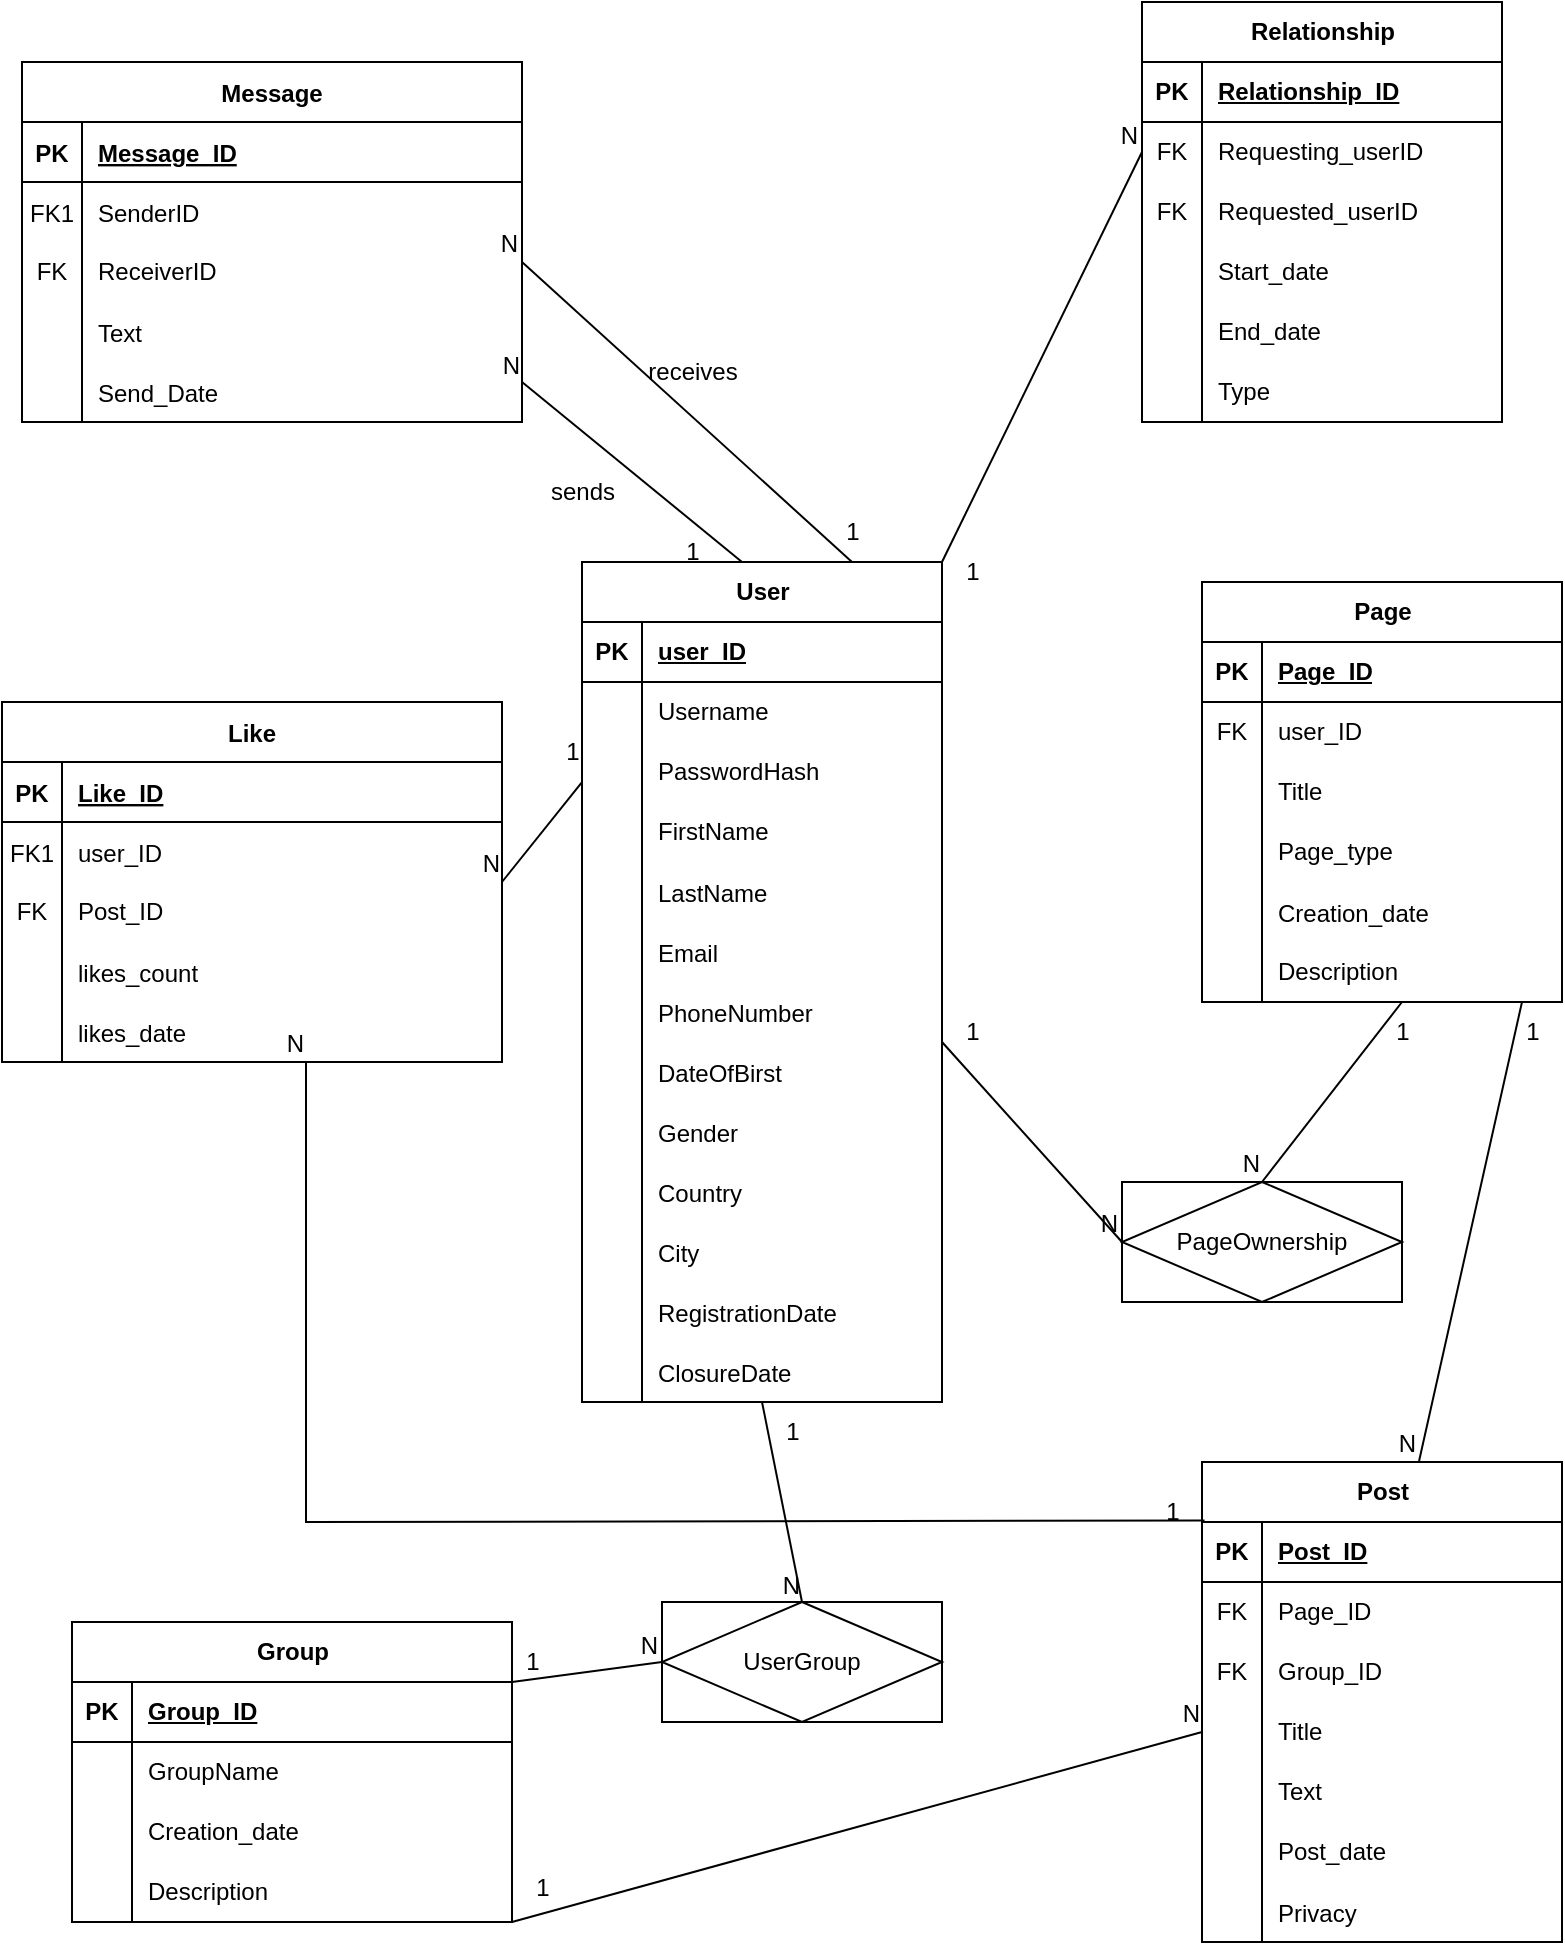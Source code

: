 <mxfile version="22.0.8" type="github">
  <diagram id="R2lEEEUBdFMjLlhIrx00" name="Page-1">
    <mxGraphModel dx="1508" dy="782" grid="1" gridSize="10" guides="1" tooltips="1" connect="1" arrows="1" fold="1" page="1" pageScale="1" pageWidth="850" pageHeight="1100" math="0" shadow="0" extFonts="Permanent Marker^https://fonts.googleapis.com/css?family=Permanent+Marker">
      <root>
        <mxCell id="0" />
        <mxCell id="1" parent="0" />
        <mxCell id="C-vyLk0tnHw3VtMMgP7b-2" value="Like" style="shape=table;startSize=30;container=1;collapsible=1;childLayout=tableLayout;fixedRows=1;rowLines=0;fontStyle=1;align=center;resizeLast=1;" parent="1" vertex="1">
          <mxGeometry x="10" y="390" width="250" height="180" as="geometry" />
        </mxCell>
        <mxCell id="C-vyLk0tnHw3VtMMgP7b-3" value="" style="shape=partialRectangle;collapsible=0;dropTarget=0;pointerEvents=0;fillColor=none;points=[[0,0.5],[1,0.5]];portConstraint=eastwest;top=0;left=0;right=0;bottom=1;" parent="C-vyLk0tnHw3VtMMgP7b-2" vertex="1">
          <mxGeometry y="30" width="250" height="30" as="geometry" />
        </mxCell>
        <mxCell id="C-vyLk0tnHw3VtMMgP7b-4" value="PK" style="shape=partialRectangle;overflow=hidden;connectable=0;fillColor=none;top=0;left=0;bottom=0;right=0;fontStyle=1;" parent="C-vyLk0tnHw3VtMMgP7b-3" vertex="1">
          <mxGeometry width="30" height="30" as="geometry">
            <mxRectangle width="30" height="30" as="alternateBounds" />
          </mxGeometry>
        </mxCell>
        <mxCell id="C-vyLk0tnHw3VtMMgP7b-5" value="Like_ID" style="shape=partialRectangle;overflow=hidden;connectable=0;fillColor=none;top=0;left=0;bottom=0;right=0;align=left;spacingLeft=6;fontStyle=5;" parent="C-vyLk0tnHw3VtMMgP7b-3" vertex="1">
          <mxGeometry x="30" width="220" height="30" as="geometry">
            <mxRectangle width="220" height="30" as="alternateBounds" />
          </mxGeometry>
        </mxCell>
        <mxCell id="C-vyLk0tnHw3VtMMgP7b-6" value="" style="shape=partialRectangle;collapsible=0;dropTarget=0;pointerEvents=0;fillColor=none;points=[[0,0.5],[1,0.5]];portConstraint=eastwest;top=0;left=0;right=0;bottom=0;" parent="C-vyLk0tnHw3VtMMgP7b-2" vertex="1">
          <mxGeometry y="60" width="250" height="30" as="geometry" />
        </mxCell>
        <mxCell id="C-vyLk0tnHw3VtMMgP7b-7" value="FK1" style="shape=partialRectangle;overflow=hidden;connectable=0;fillColor=none;top=0;left=0;bottom=0;right=0;" parent="C-vyLk0tnHw3VtMMgP7b-6" vertex="1">
          <mxGeometry width="30" height="30" as="geometry">
            <mxRectangle width="30" height="30" as="alternateBounds" />
          </mxGeometry>
        </mxCell>
        <mxCell id="C-vyLk0tnHw3VtMMgP7b-8" value="user_ID" style="shape=partialRectangle;overflow=hidden;connectable=0;fillColor=none;top=0;left=0;bottom=0;right=0;align=left;spacingLeft=6;" parent="C-vyLk0tnHw3VtMMgP7b-6" vertex="1">
          <mxGeometry x="30" width="220" height="30" as="geometry">
            <mxRectangle width="220" height="30" as="alternateBounds" />
          </mxGeometry>
        </mxCell>
        <mxCell id="m-XftEQp-J0nZQJbJ6mc-62" value="" style="shape=tableRow;horizontal=0;startSize=0;swimlaneHead=0;swimlaneBody=0;fillColor=none;collapsible=0;dropTarget=0;points=[[0,0.5],[1,0.5]];portConstraint=eastwest;top=0;left=0;right=0;bottom=0;" vertex="1" parent="C-vyLk0tnHw3VtMMgP7b-2">
          <mxGeometry y="90" width="250" height="30" as="geometry" />
        </mxCell>
        <mxCell id="m-XftEQp-J0nZQJbJ6mc-63" value="FK" style="shape=partialRectangle;connectable=0;fillColor=none;top=0;left=0;bottom=0;right=0;fontStyle=0;overflow=hidden;whiteSpace=wrap;html=1;" vertex="1" parent="m-XftEQp-J0nZQJbJ6mc-62">
          <mxGeometry width="30" height="30" as="geometry">
            <mxRectangle width="30" height="30" as="alternateBounds" />
          </mxGeometry>
        </mxCell>
        <mxCell id="m-XftEQp-J0nZQJbJ6mc-64" value="Post_ID" style="shape=partialRectangle;connectable=0;fillColor=none;top=0;left=0;bottom=0;right=0;align=left;spacingLeft=6;fontStyle=0;overflow=hidden;whiteSpace=wrap;html=1;" vertex="1" parent="m-XftEQp-J0nZQJbJ6mc-62">
          <mxGeometry x="30" width="220" height="30" as="geometry">
            <mxRectangle width="220" height="30" as="alternateBounds" />
          </mxGeometry>
        </mxCell>
        <mxCell id="C-vyLk0tnHw3VtMMgP7b-9" value="" style="shape=partialRectangle;collapsible=0;dropTarget=0;pointerEvents=0;fillColor=none;points=[[0,0.5],[1,0.5]];portConstraint=eastwest;top=0;left=0;right=0;bottom=0;" parent="C-vyLk0tnHw3VtMMgP7b-2" vertex="1">
          <mxGeometry y="120" width="250" height="30" as="geometry" />
        </mxCell>
        <mxCell id="C-vyLk0tnHw3VtMMgP7b-10" value="" style="shape=partialRectangle;overflow=hidden;connectable=0;fillColor=none;top=0;left=0;bottom=0;right=0;" parent="C-vyLk0tnHw3VtMMgP7b-9" vertex="1">
          <mxGeometry width="30" height="30" as="geometry">
            <mxRectangle width="30" height="30" as="alternateBounds" />
          </mxGeometry>
        </mxCell>
        <mxCell id="C-vyLk0tnHw3VtMMgP7b-11" value="likes_count" style="shape=partialRectangle;overflow=hidden;connectable=0;fillColor=none;top=0;left=0;bottom=0;right=0;align=left;spacingLeft=6;" parent="C-vyLk0tnHw3VtMMgP7b-9" vertex="1">
          <mxGeometry x="30" width="220" height="30" as="geometry">
            <mxRectangle width="220" height="30" as="alternateBounds" />
          </mxGeometry>
        </mxCell>
        <mxCell id="m-XftEQp-J0nZQJbJ6mc-78" value="" style="shape=tableRow;horizontal=0;startSize=0;swimlaneHead=0;swimlaneBody=0;fillColor=none;collapsible=0;dropTarget=0;points=[[0,0.5],[1,0.5]];portConstraint=eastwest;top=0;left=0;right=0;bottom=0;" vertex="1" parent="C-vyLk0tnHw3VtMMgP7b-2">
          <mxGeometry y="150" width="250" height="30" as="geometry" />
        </mxCell>
        <mxCell id="m-XftEQp-J0nZQJbJ6mc-79" value="" style="shape=partialRectangle;connectable=0;fillColor=none;top=0;left=0;bottom=0;right=0;editable=1;overflow=hidden;" vertex="1" parent="m-XftEQp-J0nZQJbJ6mc-78">
          <mxGeometry width="30" height="30" as="geometry">
            <mxRectangle width="30" height="30" as="alternateBounds" />
          </mxGeometry>
        </mxCell>
        <mxCell id="m-XftEQp-J0nZQJbJ6mc-80" value="likes_date" style="shape=partialRectangle;connectable=0;fillColor=none;top=0;left=0;bottom=0;right=0;align=left;spacingLeft=6;overflow=hidden;" vertex="1" parent="m-XftEQp-J0nZQJbJ6mc-78">
          <mxGeometry x="30" width="220" height="30" as="geometry">
            <mxRectangle width="220" height="30" as="alternateBounds" />
          </mxGeometry>
        </mxCell>
        <mxCell id="m-XftEQp-J0nZQJbJ6mc-1" value="User" style="shape=table;startSize=30;container=1;collapsible=1;childLayout=tableLayout;fixedRows=1;rowLines=0;fontStyle=1;align=center;resizeLast=1;html=1;" vertex="1" parent="1">
          <mxGeometry x="300" y="320" width="180" height="420" as="geometry" />
        </mxCell>
        <mxCell id="m-XftEQp-J0nZQJbJ6mc-2" value="" style="shape=tableRow;horizontal=0;startSize=0;swimlaneHead=0;swimlaneBody=0;fillColor=none;collapsible=0;dropTarget=0;points=[[0,0.5],[1,0.5]];portConstraint=eastwest;top=0;left=0;right=0;bottom=1;" vertex="1" parent="m-XftEQp-J0nZQJbJ6mc-1">
          <mxGeometry y="30" width="180" height="30" as="geometry" />
        </mxCell>
        <mxCell id="m-XftEQp-J0nZQJbJ6mc-3" value="PK" style="shape=partialRectangle;connectable=0;fillColor=none;top=0;left=0;bottom=0;right=0;fontStyle=1;overflow=hidden;whiteSpace=wrap;html=1;" vertex="1" parent="m-XftEQp-J0nZQJbJ6mc-2">
          <mxGeometry width="30" height="30" as="geometry">
            <mxRectangle width="30" height="30" as="alternateBounds" />
          </mxGeometry>
        </mxCell>
        <mxCell id="m-XftEQp-J0nZQJbJ6mc-4" value="user_ID" style="shape=partialRectangle;connectable=0;fillColor=none;top=0;left=0;bottom=0;right=0;align=left;spacingLeft=6;fontStyle=5;overflow=hidden;whiteSpace=wrap;html=1;" vertex="1" parent="m-XftEQp-J0nZQJbJ6mc-2">
          <mxGeometry x="30" width="150" height="30" as="geometry">
            <mxRectangle width="150" height="30" as="alternateBounds" />
          </mxGeometry>
        </mxCell>
        <mxCell id="m-XftEQp-J0nZQJbJ6mc-5" value="" style="shape=tableRow;horizontal=0;startSize=0;swimlaneHead=0;swimlaneBody=0;fillColor=none;collapsible=0;dropTarget=0;points=[[0,0.5],[1,0.5]];portConstraint=eastwest;top=0;left=0;right=0;bottom=0;" vertex="1" parent="m-XftEQp-J0nZQJbJ6mc-1">
          <mxGeometry y="60" width="180" height="30" as="geometry" />
        </mxCell>
        <mxCell id="m-XftEQp-J0nZQJbJ6mc-6" value="" style="shape=partialRectangle;connectable=0;fillColor=none;top=0;left=0;bottom=0;right=0;editable=1;overflow=hidden;whiteSpace=wrap;html=1;" vertex="1" parent="m-XftEQp-J0nZQJbJ6mc-5">
          <mxGeometry width="30" height="30" as="geometry">
            <mxRectangle width="30" height="30" as="alternateBounds" />
          </mxGeometry>
        </mxCell>
        <mxCell id="m-XftEQp-J0nZQJbJ6mc-7" value="Username" style="shape=partialRectangle;connectable=0;fillColor=none;top=0;left=0;bottom=0;right=0;align=left;spacingLeft=6;overflow=hidden;whiteSpace=wrap;html=1;" vertex="1" parent="m-XftEQp-J0nZQJbJ6mc-5">
          <mxGeometry x="30" width="150" height="30" as="geometry">
            <mxRectangle width="150" height="30" as="alternateBounds" />
          </mxGeometry>
        </mxCell>
        <mxCell id="m-XftEQp-J0nZQJbJ6mc-8" value="" style="shape=tableRow;horizontal=0;startSize=0;swimlaneHead=0;swimlaneBody=0;fillColor=none;collapsible=0;dropTarget=0;points=[[0,0.5],[1,0.5]];portConstraint=eastwest;top=0;left=0;right=0;bottom=0;" vertex="1" parent="m-XftEQp-J0nZQJbJ6mc-1">
          <mxGeometry y="90" width="180" height="30" as="geometry" />
        </mxCell>
        <mxCell id="m-XftEQp-J0nZQJbJ6mc-9" value="" style="shape=partialRectangle;connectable=0;fillColor=none;top=0;left=0;bottom=0;right=0;editable=1;overflow=hidden;whiteSpace=wrap;html=1;" vertex="1" parent="m-XftEQp-J0nZQJbJ6mc-8">
          <mxGeometry width="30" height="30" as="geometry">
            <mxRectangle width="30" height="30" as="alternateBounds" />
          </mxGeometry>
        </mxCell>
        <mxCell id="m-XftEQp-J0nZQJbJ6mc-10" value="PasswordHash" style="shape=partialRectangle;connectable=0;fillColor=none;top=0;left=0;bottom=0;right=0;align=left;spacingLeft=6;overflow=hidden;whiteSpace=wrap;html=1;" vertex="1" parent="m-XftEQp-J0nZQJbJ6mc-8">
          <mxGeometry x="30" width="150" height="30" as="geometry">
            <mxRectangle width="150" height="30" as="alternateBounds" />
          </mxGeometry>
        </mxCell>
        <mxCell id="m-XftEQp-J0nZQJbJ6mc-11" value="" style="shape=tableRow;horizontal=0;startSize=0;swimlaneHead=0;swimlaneBody=0;fillColor=none;collapsible=0;dropTarget=0;points=[[0,0.5],[1,0.5]];portConstraint=eastwest;top=0;left=0;right=0;bottom=0;" vertex="1" parent="m-XftEQp-J0nZQJbJ6mc-1">
          <mxGeometry y="120" width="180" height="30" as="geometry" />
        </mxCell>
        <mxCell id="m-XftEQp-J0nZQJbJ6mc-12" value="" style="shape=partialRectangle;connectable=0;fillColor=none;top=0;left=0;bottom=0;right=0;editable=1;overflow=hidden;whiteSpace=wrap;html=1;" vertex="1" parent="m-XftEQp-J0nZQJbJ6mc-11">
          <mxGeometry width="30" height="30" as="geometry">
            <mxRectangle width="30" height="30" as="alternateBounds" />
          </mxGeometry>
        </mxCell>
        <mxCell id="m-XftEQp-J0nZQJbJ6mc-13" value="FirstName" style="shape=partialRectangle;connectable=0;fillColor=none;top=0;left=0;bottom=0;right=0;align=left;spacingLeft=6;overflow=hidden;whiteSpace=wrap;html=1;" vertex="1" parent="m-XftEQp-J0nZQJbJ6mc-11">
          <mxGeometry x="30" width="150" height="30" as="geometry">
            <mxRectangle width="150" height="30" as="alternateBounds" />
          </mxGeometry>
        </mxCell>
        <mxCell id="m-XftEQp-J0nZQJbJ6mc-29" value="" style="shape=tableRow;horizontal=0;startSize=0;swimlaneHead=0;swimlaneBody=0;fillColor=none;collapsible=0;dropTarget=0;points=[[0,0.5],[1,0.5]];portConstraint=eastwest;top=0;left=0;right=0;bottom=0;" vertex="1" parent="m-XftEQp-J0nZQJbJ6mc-1">
          <mxGeometry y="150" width="180" height="30" as="geometry" />
        </mxCell>
        <mxCell id="m-XftEQp-J0nZQJbJ6mc-30" value="" style="shape=partialRectangle;connectable=0;fillColor=none;top=0;left=0;bottom=0;right=0;editable=1;overflow=hidden;" vertex="1" parent="m-XftEQp-J0nZQJbJ6mc-29">
          <mxGeometry width="30" height="30" as="geometry">
            <mxRectangle width="30" height="30" as="alternateBounds" />
          </mxGeometry>
        </mxCell>
        <mxCell id="m-XftEQp-J0nZQJbJ6mc-31" value="LastName" style="shape=partialRectangle;connectable=0;fillColor=none;top=0;left=0;bottom=0;right=0;align=left;spacingLeft=6;overflow=hidden;" vertex="1" parent="m-XftEQp-J0nZQJbJ6mc-29">
          <mxGeometry x="30" width="150" height="30" as="geometry">
            <mxRectangle width="150" height="30" as="alternateBounds" />
          </mxGeometry>
        </mxCell>
        <mxCell id="m-XftEQp-J0nZQJbJ6mc-32" value="" style="shape=tableRow;horizontal=0;startSize=0;swimlaneHead=0;swimlaneBody=0;fillColor=none;collapsible=0;dropTarget=0;points=[[0,0.5],[1,0.5]];portConstraint=eastwest;top=0;left=0;right=0;bottom=0;" vertex="1" parent="m-XftEQp-J0nZQJbJ6mc-1">
          <mxGeometry y="180" width="180" height="30" as="geometry" />
        </mxCell>
        <mxCell id="m-XftEQp-J0nZQJbJ6mc-33" value="" style="shape=partialRectangle;connectable=0;fillColor=none;top=0;left=0;bottom=0;right=0;editable=1;overflow=hidden;" vertex="1" parent="m-XftEQp-J0nZQJbJ6mc-32">
          <mxGeometry width="30" height="30" as="geometry">
            <mxRectangle width="30" height="30" as="alternateBounds" />
          </mxGeometry>
        </mxCell>
        <mxCell id="m-XftEQp-J0nZQJbJ6mc-34" value="Email" style="shape=partialRectangle;connectable=0;fillColor=none;top=0;left=0;bottom=0;right=0;align=left;spacingLeft=6;overflow=hidden;" vertex="1" parent="m-XftEQp-J0nZQJbJ6mc-32">
          <mxGeometry x="30" width="150" height="30" as="geometry">
            <mxRectangle width="150" height="30" as="alternateBounds" />
          </mxGeometry>
        </mxCell>
        <mxCell id="m-XftEQp-J0nZQJbJ6mc-35" value="" style="shape=tableRow;horizontal=0;startSize=0;swimlaneHead=0;swimlaneBody=0;fillColor=none;collapsible=0;dropTarget=0;points=[[0,0.5],[1,0.5]];portConstraint=eastwest;top=0;left=0;right=0;bottom=0;" vertex="1" parent="m-XftEQp-J0nZQJbJ6mc-1">
          <mxGeometry y="210" width="180" height="30" as="geometry" />
        </mxCell>
        <mxCell id="m-XftEQp-J0nZQJbJ6mc-36" value="" style="shape=partialRectangle;connectable=0;fillColor=none;top=0;left=0;bottom=0;right=0;editable=1;overflow=hidden;" vertex="1" parent="m-XftEQp-J0nZQJbJ6mc-35">
          <mxGeometry width="30" height="30" as="geometry">
            <mxRectangle width="30" height="30" as="alternateBounds" />
          </mxGeometry>
        </mxCell>
        <mxCell id="m-XftEQp-J0nZQJbJ6mc-37" value="PhoneNumber" style="shape=partialRectangle;connectable=0;fillColor=none;top=0;left=0;bottom=0;right=0;align=left;spacingLeft=6;overflow=hidden;" vertex="1" parent="m-XftEQp-J0nZQJbJ6mc-35">
          <mxGeometry x="30" width="150" height="30" as="geometry">
            <mxRectangle width="150" height="30" as="alternateBounds" />
          </mxGeometry>
        </mxCell>
        <mxCell id="m-XftEQp-J0nZQJbJ6mc-38" value="" style="shape=tableRow;horizontal=0;startSize=0;swimlaneHead=0;swimlaneBody=0;fillColor=none;collapsible=0;dropTarget=0;points=[[0,0.5],[1,0.5]];portConstraint=eastwest;top=0;left=0;right=0;bottom=0;" vertex="1" parent="m-XftEQp-J0nZQJbJ6mc-1">
          <mxGeometry y="240" width="180" height="30" as="geometry" />
        </mxCell>
        <mxCell id="m-XftEQp-J0nZQJbJ6mc-39" value="" style="shape=partialRectangle;connectable=0;fillColor=none;top=0;left=0;bottom=0;right=0;editable=1;overflow=hidden;" vertex="1" parent="m-XftEQp-J0nZQJbJ6mc-38">
          <mxGeometry width="30" height="30" as="geometry">
            <mxRectangle width="30" height="30" as="alternateBounds" />
          </mxGeometry>
        </mxCell>
        <mxCell id="m-XftEQp-J0nZQJbJ6mc-40" value="DateOfBirst" style="shape=partialRectangle;connectable=0;fillColor=none;top=0;left=0;bottom=0;right=0;align=left;spacingLeft=6;overflow=hidden;" vertex="1" parent="m-XftEQp-J0nZQJbJ6mc-38">
          <mxGeometry x="30" width="150" height="30" as="geometry">
            <mxRectangle width="150" height="30" as="alternateBounds" />
          </mxGeometry>
        </mxCell>
        <mxCell id="m-XftEQp-J0nZQJbJ6mc-41" value="" style="shape=tableRow;horizontal=0;startSize=0;swimlaneHead=0;swimlaneBody=0;fillColor=none;collapsible=0;dropTarget=0;points=[[0,0.5],[1,0.5]];portConstraint=eastwest;top=0;left=0;right=0;bottom=0;" vertex="1" parent="m-XftEQp-J0nZQJbJ6mc-1">
          <mxGeometry y="270" width="180" height="30" as="geometry" />
        </mxCell>
        <mxCell id="m-XftEQp-J0nZQJbJ6mc-42" value="" style="shape=partialRectangle;connectable=0;fillColor=none;top=0;left=0;bottom=0;right=0;editable=1;overflow=hidden;" vertex="1" parent="m-XftEQp-J0nZQJbJ6mc-41">
          <mxGeometry width="30" height="30" as="geometry">
            <mxRectangle width="30" height="30" as="alternateBounds" />
          </mxGeometry>
        </mxCell>
        <mxCell id="m-XftEQp-J0nZQJbJ6mc-43" value="Gender" style="shape=partialRectangle;connectable=0;fillColor=none;top=0;left=0;bottom=0;right=0;align=left;spacingLeft=6;overflow=hidden;" vertex="1" parent="m-XftEQp-J0nZQJbJ6mc-41">
          <mxGeometry x="30" width="150" height="30" as="geometry">
            <mxRectangle width="150" height="30" as="alternateBounds" />
          </mxGeometry>
        </mxCell>
        <mxCell id="m-XftEQp-J0nZQJbJ6mc-44" value="" style="shape=tableRow;horizontal=0;startSize=0;swimlaneHead=0;swimlaneBody=0;fillColor=none;collapsible=0;dropTarget=0;points=[[0,0.5],[1,0.5]];portConstraint=eastwest;top=0;left=0;right=0;bottom=0;" vertex="1" parent="m-XftEQp-J0nZQJbJ6mc-1">
          <mxGeometry y="300" width="180" height="30" as="geometry" />
        </mxCell>
        <mxCell id="m-XftEQp-J0nZQJbJ6mc-45" value="" style="shape=partialRectangle;connectable=0;fillColor=none;top=0;left=0;bottom=0;right=0;editable=1;overflow=hidden;" vertex="1" parent="m-XftEQp-J0nZQJbJ6mc-44">
          <mxGeometry width="30" height="30" as="geometry">
            <mxRectangle width="30" height="30" as="alternateBounds" />
          </mxGeometry>
        </mxCell>
        <mxCell id="m-XftEQp-J0nZQJbJ6mc-46" value="Country" style="shape=partialRectangle;connectable=0;fillColor=none;top=0;left=0;bottom=0;right=0;align=left;spacingLeft=6;overflow=hidden;" vertex="1" parent="m-XftEQp-J0nZQJbJ6mc-44">
          <mxGeometry x="30" width="150" height="30" as="geometry">
            <mxRectangle width="150" height="30" as="alternateBounds" />
          </mxGeometry>
        </mxCell>
        <mxCell id="m-XftEQp-J0nZQJbJ6mc-47" value="" style="shape=tableRow;horizontal=0;startSize=0;swimlaneHead=0;swimlaneBody=0;fillColor=none;collapsible=0;dropTarget=0;points=[[0,0.5],[1,0.5]];portConstraint=eastwest;top=0;left=0;right=0;bottom=0;" vertex="1" parent="m-XftEQp-J0nZQJbJ6mc-1">
          <mxGeometry y="330" width="180" height="30" as="geometry" />
        </mxCell>
        <mxCell id="m-XftEQp-J0nZQJbJ6mc-48" value="" style="shape=partialRectangle;connectable=0;fillColor=none;top=0;left=0;bottom=0;right=0;editable=1;overflow=hidden;" vertex="1" parent="m-XftEQp-J0nZQJbJ6mc-47">
          <mxGeometry width="30" height="30" as="geometry">
            <mxRectangle width="30" height="30" as="alternateBounds" />
          </mxGeometry>
        </mxCell>
        <mxCell id="m-XftEQp-J0nZQJbJ6mc-49" value="City" style="shape=partialRectangle;connectable=0;fillColor=none;top=0;left=0;bottom=0;right=0;align=left;spacingLeft=6;overflow=hidden;" vertex="1" parent="m-XftEQp-J0nZQJbJ6mc-47">
          <mxGeometry x="30" width="150" height="30" as="geometry">
            <mxRectangle width="150" height="30" as="alternateBounds" />
          </mxGeometry>
        </mxCell>
        <mxCell id="m-XftEQp-J0nZQJbJ6mc-50" value="" style="shape=tableRow;horizontal=0;startSize=0;swimlaneHead=0;swimlaneBody=0;fillColor=none;collapsible=0;dropTarget=0;points=[[0,0.5],[1,0.5]];portConstraint=eastwest;top=0;left=0;right=0;bottom=0;" vertex="1" parent="m-XftEQp-J0nZQJbJ6mc-1">
          <mxGeometry y="360" width="180" height="30" as="geometry" />
        </mxCell>
        <mxCell id="m-XftEQp-J0nZQJbJ6mc-51" value="" style="shape=partialRectangle;connectable=0;fillColor=none;top=0;left=0;bottom=0;right=0;editable=1;overflow=hidden;" vertex="1" parent="m-XftEQp-J0nZQJbJ6mc-50">
          <mxGeometry width="30" height="30" as="geometry">
            <mxRectangle width="30" height="30" as="alternateBounds" />
          </mxGeometry>
        </mxCell>
        <mxCell id="m-XftEQp-J0nZQJbJ6mc-52" value="RegistrationDate" style="shape=partialRectangle;connectable=0;fillColor=none;top=0;left=0;bottom=0;right=0;align=left;spacingLeft=6;overflow=hidden;" vertex="1" parent="m-XftEQp-J0nZQJbJ6mc-50">
          <mxGeometry x="30" width="150" height="30" as="geometry">
            <mxRectangle width="150" height="30" as="alternateBounds" />
          </mxGeometry>
        </mxCell>
        <mxCell id="m-XftEQp-J0nZQJbJ6mc-53" value="" style="shape=tableRow;horizontal=0;startSize=0;swimlaneHead=0;swimlaneBody=0;fillColor=none;collapsible=0;dropTarget=0;points=[[0,0.5],[1,0.5]];portConstraint=eastwest;top=0;left=0;right=0;bottom=0;" vertex="1" parent="m-XftEQp-J0nZQJbJ6mc-1">
          <mxGeometry y="390" width="180" height="30" as="geometry" />
        </mxCell>
        <mxCell id="m-XftEQp-J0nZQJbJ6mc-54" value="" style="shape=partialRectangle;connectable=0;fillColor=none;top=0;left=0;bottom=0;right=0;editable=1;overflow=hidden;" vertex="1" parent="m-XftEQp-J0nZQJbJ6mc-53">
          <mxGeometry width="30" height="30" as="geometry">
            <mxRectangle width="30" height="30" as="alternateBounds" />
          </mxGeometry>
        </mxCell>
        <mxCell id="m-XftEQp-J0nZQJbJ6mc-55" value="ClosureDate" style="shape=partialRectangle;connectable=0;fillColor=none;top=0;left=0;bottom=0;right=0;align=left;spacingLeft=6;overflow=hidden;" vertex="1" parent="m-XftEQp-J0nZQJbJ6mc-53">
          <mxGeometry x="30" width="150" height="30" as="geometry">
            <mxRectangle width="150" height="30" as="alternateBounds" />
          </mxGeometry>
        </mxCell>
        <mxCell id="C-vyLk0tnHw3VtMMgP7b-13" value="Message" style="shape=table;startSize=30;container=1;collapsible=1;childLayout=tableLayout;fixedRows=1;rowLines=0;fontStyle=1;align=center;resizeLast=1;" parent="1" vertex="1">
          <mxGeometry x="20" y="70" width="250" height="180" as="geometry" />
        </mxCell>
        <mxCell id="C-vyLk0tnHw3VtMMgP7b-14" value="" style="shape=partialRectangle;collapsible=0;dropTarget=0;pointerEvents=0;fillColor=none;points=[[0,0.5],[1,0.5]];portConstraint=eastwest;top=0;left=0;right=0;bottom=1;" parent="C-vyLk0tnHw3VtMMgP7b-13" vertex="1">
          <mxGeometry y="30" width="250" height="30" as="geometry" />
        </mxCell>
        <mxCell id="C-vyLk0tnHw3VtMMgP7b-15" value="PK" style="shape=partialRectangle;overflow=hidden;connectable=0;fillColor=none;top=0;left=0;bottom=0;right=0;fontStyle=1;" parent="C-vyLk0tnHw3VtMMgP7b-14" vertex="1">
          <mxGeometry width="30" height="30" as="geometry">
            <mxRectangle width="30" height="30" as="alternateBounds" />
          </mxGeometry>
        </mxCell>
        <mxCell id="C-vyLk0tnHw3VtMMgP7b-16" value="Message_ID" style="shape=partialRectangle;overflow=hidden;connectable=0;fillColor=none;top=0;left=0;bottom=0;right=0;align=left;spacingLeft=6;fontStyle=5;" parent="C-vyLk0tnHw3VtMMgP7b-14" vertex="1">
          <mxGeometry x="30" width="220" height="30" as="geometry">
            <mxRectangle width="220" height="30" as="alternateBounds" />
          </mxGeometry>
        </mxCell>
        <mxCell id="C-vyLk0tnHw3VtMMgP7b-17" value="" style="shape=partialRectangle;collapsible=0;dropTarget=0;pointerEvents=0;fillColor=none;points=[[0,0.5],[1,0.5]];portConstraint=eastwest;top=0;left=0;right=0;bottom=0;" parent="C-vyLk0tnHw3VtMMgP7b-13" vertex="1">
          <mxGeometry y="60" width="250" height="30" as="geometry" />
        </mxCell>
        <mxCell id="C-vyLk0tnHw3VtMMgP7b-18" value="FK1" style="shape=partialRectangle;overflow=hidden;connectable=0;fillColor=none;top=0;left=0;bottom=0;right=0;" parent="C-vyLk0tnHw3VtMMgP7b-17" vertex="1">
          <mxGeometry width="30" height="30" as="geometry">
            <mxRectangle width="30" height="30" as="alternateBounds" />
          </mxGeometry>
        </mxCell>
        <mxCell id="C-vyLk0tnHw3VtMMgP7b-19" value="SenderID" style="shape=partialRectangle;overflow=hidden;connectable=0;fillColor=none;top=0;left=0;bottom=0;right=0;align=left;spacingLeft=6;" parent="C-vyLk0tnHw3VtMMgP7b-17" vertex="1">
          <mxGeometry x="30" width="220" height="30" as="geometry">
            <mxRectangle width="220" height="30" as="alternateBounds" />
          </mxGeometry>
        </mxCell>
        <mxCell id="m-XftEQp-J0nZQJbJ6mc-56" value="" style="shape=tableRow;horizontal=0;startSize=0;swimlaneHead=0;swimlaneBody=0;fillColor=none;collapsible=0;dropTarget=0;points=[[0,0.5],[1,0.5]];portConstraint=eastwest;top=0;left=0;right=0;bottom=0;" vertex="1" parent="C-vyLk0tnHw3VtMMgP7b-13">
          <mxGeometry y="90" width="250" height="30" as="geometry" />
        </mxCell>
        <mxCell id="m-XftEQp-J0nZQJbJ6mc-57" value="FK" style="shape=partialRectangle;connectable=0;fillColor=none;top=0;left=0;bottom=0;right=0;fontStyle=0;overflow=hidden;whiteSpace=wrap;html=1;" vertex="1" parent="m-XftEQp-J0nZQJbJ6mc-56">
          <mxGeometry width="30" height="30" as="geometry">
            <mxRectangle width="30" height="30" as="alternateBounds" />
          </mxGeometry>
        </mxCell>
        <mxCell id="m-XftEQp-J0nZQJbJ6mc-58" value="ReceiverID" style="shape=partialRectangle;connectable=0;fillColor=none;top=0;left=0;bottom=0;right=0;align=left;spacingLeft=6;fontStyle=0;overflow=hidden;whiteSpace=wrap;html=1;" vertex="1" parent="m-XftEQp-J0nZQJbJ6mc-56">
          <mxGeometry x="30" width="220" height="30" as="geometry">
            <mxRectangle width="220" height="30" as="alternateBounds" />
          </mxGeometry>
        </mxCell>
        <mxCell id="C-vyLk0tnHw3VtMMgP7b-20" value="" style="shape=partialRectangle;collapsible=0;dropTarget=0;pointerEvents=0;fillColor=none;points=[[0,0.5],[1,0.5]];portConstraint=eastwest;top=0;left=0;right=0;bottom=0;" parent="C-vyLk0tnHw3VtMMgP7b-13" vertex="1">
          <mxGeometry y="120" width="250" height="30" as="geometry" />
        </mxCell>
        <mxCell id="C-vyLk0tnHw3VtMMgP7b-21" value="" style="shape=partialRectangle;overflow=hidden;connectable=0;fillColor=none;top=0;left=0;bottom=0;right=0;" parent="C-vyLk0tnHw3VtMMgP7b-20" vertex="1">
          <mxGeometry width="30" height="30" as="geometry">
            <mxRectangle width="30" height="30" as="alternateBounds" />
          </mxGeometry>
        </mxCell>
        <mxCell id="C-vyLk0tnHw3VtMMgP7b-22" value="Text" style="shape=partialRectangle;overflow=hidden;connectable=0;fillColor=none;top=0;left=0;bottom=0;right=0;align=left;spacingLeft=6;" parent="C-vyLk0tnHw3VtMMgP7b-20" vertex="1">
          <mxGeometry x="30" width="220" height="30" as="geometry">
            <mxRectangle width="220" height="30" as="alternateBounds" />
          </mxGeometry>
        </mxCell>
        <mxCell id="m-XftEQp-J0nZQJbJ6mc-59" value="" style="shape=tableRow;horizontal=0;startSize=0;swimlaneHead=0;swimlaneBody=0;fillColor=none;collapsible=0;dropTarget=0;points=[[0,0.5],[1,0.5]];portConstraint=eastwest;top=0;left=0;right=0;bottom=0;" vertex="1" parent="C-vyLk0tnHw3VtMMgP7b-13">
          <mxGeometry y="150" width="250" height="30" as="geometry" />
        </mxCell>
        <mxCell id="m-XftEQp-J0nZQJbJ6mc-60" value="" style="shape=partialRectangle;connectable=0;fillColor=none;top=0;left=0;bottom=0;right=0;editable=1;overflow=hidden;" vertex="1" parent="m-XftEQp-J0nZQJbJ6mc-59">
          <mxGeometry width="30" height="30" as="geometry">
            <mxRectangle width="30" height="30" as="alternateBounds" />
          </mxGeometry>
        </mxCell>
        <mxCell id="m-XftEQp-J0nZQJbJ6mc-61" value="Send_Date" style="shape=partialRectangle;connectable=0;fillColor=none;top=0;left=0;bottom=0;right=0;align=left;spacingLeft=6;overflow=hidden;" vertex="1" parent="m-XftEQp-J0nZQJbJ6mc-59">
          <mxGeometry x="30" width="220" height="30" as="geometry">
            <mxRectangle width="220" height="30" as="alternateBounds" />
          </mxGeometry>
        </mxCell>
        <mxCell id="m-XftEQp-J0nZQJbJ6mc-81" value="Group" style="shape=table;startSize=30;container=1;collapsible=1;childLayout=tableLayout;fixedRows=1;rowLines=0;fontStyle=1;align=center;resizeLast=1;html=1;" vertex="1" parent="1">
          <mxGeometry x="45" y="850" width="220" height="150" as="geometry" />
        </mxCell>
        <mxCell id="m-XftEQp-J0nZQJbJ6mc-82" value="" style="shape=tableRow;horizontal=0;startSize=0;swimlaneHead=0;swimlaneBody=0;fillColor=none;collapsible=0;dropTarget=0;points=[[0,0.5],[1,0.5]];portConstraint=eastwest;top=0;left=0;right=0;bottom=1;" vertex="1" parent="m-XftEQp-J0nZQJbJ6mc-81">
          <mxGeometry y="30" width="220" height="30" as="geometry" />
        </mxCell>
        <mxCell id="m-XftEQp-J0nZQJbJ6mc-83" value="PK" style="shape=partialRectangle;connectable=0;fillColor=none;top=0;left=0;bottom=0;right=0;fontStyle=1;overflow=hidden;whiteSpace=wrap;html=1;" vertex="1" parent="m-XftEQp-J0nZQJbJ6mc-82">
          <mxGeometry width="30" height="30" as="geometry">
            <mxRectangle width="30" height="30" as="alternateBounds" />
          </mxGeometry>
        </mxCell>
        <mxCell id="m-XftEQp-J0nZQJbJ6mc-84" value="Group_ID" style="shape=partialRectangle;connectable=0;fillColor=none;top=0;left=0;bottom=0;right=0;align=left;spacingLeft=6;fontStyle=5;overflow=hidden;whiteSpace=wrap;html=1;" vertex="1" parent="m-XftEQp-J0nZQJbJ6mc-82">
          <mxGeometry x="30" width="190" height="30" as="geometry">
            <mxRectangle width="190" height="30" as="alternateBounds" />
          </mxGeometry>
        </mxCell>
        <mxCell id="m-XftEQp-J0nZQJbJ6mc-85" value="" style="shape=tableRow;horizontal=0;startSize=0;swimlaneHead=0;swimlaneBody=0;fillColor=none;collapsible=0;dropTarget=0;points=[[0,0.5],[1,0.5]];portConstraint=eastwest;top=0;left=0;right=0;bottom=0;" vertex="1" parent="m-XftEQp-J0nZQJbJ6mc-81">
          <mxGeometry y="60" width="220" height="30" as="geometry" />
        </mxCell>
        <mxCell id="m-XftEQp-J0nZQJbJ6mc-86" value="" style="shape=partialRectangle;connectable=0;fillColor=none;top=0;left=0;bottom=0;right=0;editable=1;overflow=hidden;whiteSpace=wrap;html=1;" vertex="1" parent="m-XftEQp-J0nZQJbJ6mc-85">
          <mxGeometry width="30" height="30" as="geometry">
            <mxRectangle width="30" height="30" as="alternateBounds" />
          </mxGeometry>
        </mxCell>
        <mxCell id="m-XftEQp-J0nZQJbJ6mc-87" value="GroupName" style="shape=partialRectangle;connectable=0;fillColor=none;top=0;left=0;bottom=0;right=0;align=left;spacingLeft=6;overflow=hidden;whiteSpace=wrap;html=1;" vertex="1" parent="m-XftEQp-J0nZQJbJ6mc-85">
          <mxGeometry x="30" width="190" height="30" as="geometry">
            <mxRectangle width="190" height="30" as="alternateBounds" />
          </mxGeometry>
        </mxCell>
        <mxCell id="m-XftEQp-J0nZQJbJ6mc-88" value="" style="shape=tableRow;horizontal=0;startSize=0;swimlaneHead=0;swimlaneBody=0;fillColor=none;collapsible=0;dropTarget=0;points=[[0,0.5],[1,0.5]];portConstraint=eastwest;top=0;left=0;right=0;bottom=0;" vertex="1" parent="m-XftEQp-J0nZQJbJ6mc-81">
          <mxGeometry y="90" width="220" height="30" as="geometry" />
        </mxCell>
        <mxCell id="m-XftEQp-J0nZQJbJ6mc-89" value="" style="shape=partialRectangle;connectable=0;fillColor=none;top=0;left=0;bottom=0;right=0;editable=1;overflow=hidden;whiteSpace=wrap;html=1;" vertex="1" parent="m-XftEQp-J0nZQJbJ6mc-88">
          <mxGeometry width="30" height="30" as="geometry">
            <mxRectangle width="30" height="30" as="alternateBounds" />
          </mxGeometry>
        </mxCell>
        <mxCell id="m-XftEQp-J0nZQJbJ6mc-90" value="Creation_date" style="shape=partialRectangle;connectable=0;fillColor=none;top=0;left=0;bottom=0;right=0;align=left;spacingLeft=6;overflow=hidden;whiteSpace=wrap;html=1;" vertex="1" parent="m-XftEQp-J0nZQJbJ6mc-88">
          <mxGeometry x="30" width="190" height="30" as="geometry">
            <mxRectangle width="190" height="30" as="alternateBounds" />
          </mxGeometry>
        </mxCell>
        <mxCell id="m-XftEQp-J0nZQJbJ6mc-91" value="" style="shape=tableRow;horizontal=0;startSize=0;swimlaneHead=0;swimlaneBody=0;fillColor=none;collapsible=0;dropTarget=0;points=[[0,0.5],[1,0.5]];portConstraint=eastwest;top=0;left=0;right=0;bottom=0;" vertex="1" parent="m-XftEQp-J0nZQJbJ6mc-81">
          <mxGeometry y="120" width="220" height="30" as="geometry" />
        </mxCell>
        <mxCell id="m-XftEQp-J0nZQJbJ6mc-92" value="" style="shape=partialRectangle;connectable=0;fillColor=none;top=0;left=0;bottom=0;right=0;editable=1;overflow=hidden;whiteSpace=wrap;html=1;" vertex="1" parent="m-XftEQp-J0nZQJbJ6mc-91">
          <mxGeometry width="30" height="30" as="geometry">
            <mxRectangle width="30" height="30" as="alternateBounds" />
          </mxGeometry>
        </mxCell>
        <mxCell id="m-XftEQp-J0nZQJbJ6mc-93" value="Description" style="shape=partialRectangle;connectable=0;fillColor=none;top=0;left=0;bottom=0;right=0;align=left;spacingLeft=6;overflow=hidden;whiteSpace=wrap;html=1;" vertex="1" parent="m-XftEQp-J0nZQJbJ6mc-91">
          <mxGeometry x="30" width="190" height="30" as="geometry">
            <mxRectangle width="190" height="30" as="alternateBounds" />
          </mxGeometry>
        </mxCell>
        <mxCell id="m-XftEQp-J0nZQJbJ6mc-94" value="Relationship" style="shape=table;startSize=30;container=1;collapsible=1;childLayout=tableLayout;fixedRows=1;rowLines=0;fontStyle=1;align=center;resizeLast=1;html=1;" vertex="1" parent="1">
          <mxGeometry x="580" y="40" width="180" height="210" as="geometry" />
        </mxCell>
        <mxCell id="m-XftEQp-J0nZQJbJ6mc-95" value="" style="shape=tableRow;horizontal=0;startSize=0;swimlaneHead=0;swimlaneBody=0;fillColor=none;collapsible=0;dropTarget=0;points=[[0,0.5],[1,0.5]];portConstraint=eastwest;top=0;left=0;right=0;bottom=1;" vertex="1" parent="m-XftEQp-J0nZQJbJ6mc-94">
          <mxGeometry y="30" width="180" height="30" as="geometry" />
        </mxCell>
        <mxCell id="m-XftEQp-J0nZQJbJ6mc-96" value="PK" style="shape=partialRectangle;connectable=0;fillColor=none;top=0;left=0;bottom=0;right=0;fontStyle=1;overflow=hidden;whiteSpace=wrap;html=1;" vertex="1" parent="m-XftEQp-J0nZQJbJ6mc-95">
          <mxGeometry width="30" height="30" as="geometry">
            <mxRectangle width="30" height="30" as="alternateBounds" />
          </mxGeometry>
        </mxCell>
        <mxCell id="m-XftEQp-J0nZQJbJ6mc-97" value="Relationship_ID" style="shape=partialRectangle;connectable=0;fillColor=none;top=0;left=0;bottom=0;right=0;align=left;spacingLeft=6;fontStyle=5;overflow=hidden;whiteSpace=wrap;html=1;" vertex="1" parent="m-XftEQp-J0nZQJbJ6mc-95">
          <mxGeometry x="30" width="150" height="30" as="geometry">
            <mxRectangle width="150" height="30" as="alternateBounds" />
          </mxGeometry>
        </mxCell>
        <mxCell id="m-XftEQp-J0nZQJbJ6mc-107" value="" style="shape=tableRow;horizontal=0;startSize=0;swimlaneHead=0;swimlaneBody=0;fillColor=none;collapsible=0;dropTarget=0;points=[[0,0.5],[1,0.5]];portConstraint=eastwest;top=0;left=0;right=0;bottom=0;" vertex="1" parent="m-XftEQp-J0nZQJbJ6mc-94">
          <mxGeometry y="60" width="180" height="30" as="geometry" />
        </mxCell>
        <mxCell id="m-XftEQp-J0nZQJbJ6mc-108" value="FK" style="shape=partialRectangle;connectable=0;fillColor=none;top=0;left=0;bottom=0;right=0;fontStyle=0;overflow=hidden;whiteSpace=wrap;html=1;" vertex="1" parent="m-XftEQp-J0nZQJbJ6mc-107">
          <mxGeometry width="30" height="30" as="geometry">
            <mxRectangle width="30" height="30" as="alternateBounds" />
          </mxGeometry>
        </mxCell>
        <mxCell id="m-XftEQp-J0nZQJbJ6mc-109" value="Requesting_userID" style="shape=partialRectangle;connectable=0;fillColor=none;top=0;left=0;bottom=0;right=0;align=left;spacingLeft=6;fontStyle=0;overflow=hidden;whiteSpace=wrap;html=1;" vertex="1" parent="m-XftEQp-J0nZQJbJ6mc-107">
          <mxGeometry x="30" width="150" height="30" as="geometry">
            <mxRectangle width="150" height="30" as="alternateBounds" />
          </mxGeometry>
        </mxCell>
        <mxCell id="m-XftEQp-J0nZQJbJ6mc-110" value="" style="shape=tableRow;horizontal=0;startSize=0;swimlaneHead=0;swimlaneBody=0;fillColor=none;collapsible=0;dropTarget=0;points=[[0,0.5],[1,0.5]];portConstraint=eastwest;top=0;left=0;right=0;bottom=0;" vertex="1" parent="m-XftEQp-J0nZQJbJ6mc-94">
          <mxGeometry y="90" width="180" height="30" as="geometry" />
        </mxCell>
        <mxCell id="m-XftEQp-J0nZQJbJ6mc-111" value="FK" style="shape=partialRectangle;connectable=0;fillColor=none;top=0;left=0;bottom=0;right=0;fontStyle=0;overflow=hidden;whiteSpace=wrap;html=1;" vertex="1" parent="m-XftEQp-J0nZQJbJ6mc-110">
          <mxGeometry width="30" height="30" as="geometry">
            <mxRectangle width="30" height="30" as="alternateBounds" />
          </mxGeometry>
        </mxCell>
        <mxCell id="m-XftEQp-J0nZQJbJ6mc-112" value="Requested_userID" style="shape=partialRectangle;connectable=0;fillColor=none;top=0;left=0;bottom=0;right=0;align=left;spacingLeft=6;fontStyle=0;overflow=hidden;whiteSpace=wrap;html=1;" vertex="1" parent="m-XftEQp-J0nZQJbJ6mc-110">
          <mxGeometry x="30" width="150" height="30" as="geometry">
            <mxRectangle width="150" height="30" as="alternateBounds" />
          </mxGeometry>
        </mxCell>
        <mxCell id="m-XftEQp-J0nZQJbJ6mc-98" value="" style="shape=tableRow;horizontal=0;startSize=0;swimlaneHead=0;swimlaneBody=0;fillColor=none;collapsible=0;dropTarget=0;points=[[0,0.5],[1,0.5]];portConstraint=eastwest;top=0;left=0;right=0;bottom=0;" vertex="1" parent="m-XftEQp-J0nZQJbJ6mc-94">
          <mxGeometry y="120" width="180" height="30" as="geometry" />
        </mxCell>
        <mxCell id="m-XftEQp-J0nZQJbJ6mc-99" value="" style="shape=partialRectangle;connectable=0;fillColor=none;top=0;left=0;bottom=0;right=0;editable=1;overflow=hidden;whiteSpace=wrap;html=1;" vertex="1" parent="m-XftEQp-J0nZQJbJ6mc-98">
          <mxGeometry width="30" height="30" as="geometry">
            <mxRectangle width="30" height="30" as="alternateBounds" />
          </mxGeometry>
        </mxCell>
        <mxCell id="m-XftEQp-J0nZQJbJ6mc-100" value="Start_date" style="shape=partialRectangle;connectable=0;fillColor=none;top=0;left=0;bottom=0;right=0;align=left;spacingLeft=6;overflow=hidden;whiteSpace=wrap;html=1;" vertex="1" parent="m-XftEQp-J0nZQJbJ6mc-98">
          <mxGeometry x="30" width="150" height="30" as="geometry">
            <mxRectangle width="150" height="30" as="alternateBounds" />
          </mxGeometry>
        </mxCell>
        <mxCell id="m-XftEQp-J0nZQJbJ6mc-101" value="" style="shape=tableRow;horizontal=0;startSize=0;swimlaneHead=0;swimlaneBody=0;fillColor=none;collapsible=0;dropTarget=0;points=[[0,0.5],[1,0.5]];portConstraint=eastwest;top=0;left=0;right=0;bottom=0;" vertex="1" parent="m-XftEQp-J0nZQJbJ6mc-94">
          <mxGeometry y="150" width="180" height="30" as="geometry" />
        </mxCell>
        <mxCell id="m-XftEQp-J0nZQJbJ6mc-102" value="" style="shape=partialRectangle;connectable=0;fillColor=none;top=0;left=0;bottom=0;right=0;editable=1;overflow=hidden;whiteSpace=wrap;html=1;" vertex="1" parent="m-XftEQp-J0nZQJbJ6mc-101">
          <mxGeometry width="30" height="30" as="geometry">
            <mxRectangle width="30" height="30" as="alternateBounds" />
          </mxGeometry>
        </mxCell>
        <mxCell id="m-XftEQp-J0nZQJbJ6mc-103" value="End_date" style="shape=partialRectangle;connectable=0;fillColor=none;top=0;left=0;bottom=0;right=0;align=left;spacingLeft=6;overflow=hidden;whiteSpace=wrap;html=1;" vertex="1" parent="m-XftEQp-J0nZQJbJ6mc-101">
          <mxGeometry x="30" width="150" height="30" as="geometry">
            <mxRectangle width="150" height="30" as="alternateBounds" />
          </mxGeometry>
        </mxCell>
        <mxCell id="m-XftEQp-J0nZQJbJ6mc-104" value="" style="shape=tableRow;horizontal=0;startSize=0;swimlaneHead=0;swimlaneBody=0;fillColor=none;collapsible=0;dropTarget=0;points=[[0,0.5],[1,0.5]];portConstraint=eastwest;top=0;left=0;right=0;bottom=0;" vertex="1" parent="m-XftEQp-J0nZQJbJ6mc-94">
          <mxGeometry y="180" width="180" height="30" as="geometry" />
        </mxCell>
        <mxCell id="m-XftEQp-J0nZQJbJ6mc-105" value="" style="shape=partialRectangle;connectable=0;fillColor=none;top=0;left=0;bottom=0;right=0;editable=1;overflow=hidden;whiteSpace=wrap;html=1;" vertex="1" parent="m-XftEQp-J0nZQJbJ6mc-104">
          <mxGeometry width="30" height="30" as="geometry">
            <mxRectangle width="30" height="30" as="alternateBounds" />
          </mxGeometry>
        </mxCell>
        <mxCell id="m-XftEQp-J0nZQJbJ6mc-106" value="Type" style="shape=partialRectangle;connectable=0;fillColor=none;top=0;left=0;bottom=0;right=0;align=left;spacingLeft=6;overflow=hidden;whiteSpace=wrap;html=1;" vertex="1" parent="m-XftEQp-J0nZQJbJ6mc-104">
          <mxGeometry x="30" width="150" height="30" as="geometry">
            <mxRectangle width="150" height="30" as="alternateBounds" />
          </mxGeometry>
        </mxCell>
        <mxCell id="m-XftEQp-J0nZQJbJ6mc-113" value="Page" style="shape=table;startSize=30;container=1;collapsible=1;childLayout=tableLayout;fixedRows=1;rowLines=0;fontStyle=1;align=center;resizeLast=1;html=1;" vertex="1" parent="1">
          <mxGeometry x="610" y="330" width="180" height="210" as="geometry">
            <mxRectangle x="610" y="330" width="70" height="30" as="alternateBounds" />
          </mxGeometry>
        </mxCell>
        <mxCell id="m-XftEQp-J0nZQJbJ6mc-114" value="" style="shape=tableRow;horizontal=0;startSize=0;swimlaneHead=0;swimlaneBody=0;fillColor=none;collapsible=0;dropTarget=0;points=[[0,0.5],[1,0.5]];portConstraint=eastwest;top=0;left=0;right=0;bottom=1;" vertex="1" parent="m-XftEQp-J0nZQJbJ6mc-113">
          <mxGeometry y="30" width="180" height="30" as="geometry" />
        </mxCell>
        <mxCell id="m-XftEQp-J0nZQJbJ6mc-115" value="PK" style="shape=partialRectangle;connectable=0;fillColor=none;top=0;left=0;bottom=0;right=0;fontStyle=1;overflow=hidden;whiteSpace=wrap;html=1;" vertex="1" parent="m-XftEQp-J0nZQJbJ6mc-114">
          <mxGeometry width="30" height="30" as="geometry">
            <mxRectangle width="30" height="30" as="alternateBounds" />
          </mxGeometry>
        </mxCell>
        <mxCell id="m-XftEQp-J0nZQJbJ6mc-116" value="Page_ID" style="shape=partialRectangle;connectable=0;fillColor=none;top=0;left=0;bottom=0;right=0;align=left;spacingLeft=6;fontStyle=5;overflow=hidden;whiteSpace=wrap;html=1;" vertex="1" parent="m-XftEQp-J0nZQJbJ6mc-114">
          <mxGeometry x="30" width="150" height="30" as="geometry">
            <mxRectangle width="150" height="30" as="alternateBounds" />
          </mxGeometry>
        </mxCell>
        <mxCell id="m-XftEQp-J0nZQJbJ6mc-126" value="" style="shape=tableRow;horizontal=0;startSize=0;swimlaneHead=0;swimlaneBody=0;fillColor=none;collapsible=0;dropTarget=0;points=[[0,0.5],[1,0.5]];portConstraint=eastwest;top=0;left=0;right=0;bottom=0;" vertex="1" parent="m-XftEQp-J0nZQJbJ6mc-113">
          <mxGeometry y="60" width="180" height="30" as="geometry" />
        </mxCell>
        <mxCell id="m-XftEQp-J0nZQJbJ6mc-127" value="FK" style="shape=partialRectangle;connectable=0;fillColor=none;top=0;left=0;bottom=0;right=0;fontStyle=0;overflow=hidden;whiteSpace=wrap;html=1;" vertex="1" parent="m-XftEQp-J0nZQJbJ6mc-126">
          <mxGeometry width="30" height="30" as="geometry">
            <mxRectangle width="30" height="30" as="alternateBounds" />
          </mxGeometry>
        </mxCell>
        <mxCell id="m-XftEQp-J0nZQJbJ6mc-128" value="user_ID" style="shape=partialRectangle;connectable=0;fillColor=none;top=0;left=0;bottom=0;right=0;align=left;spacingLeft=6;fontStyle=0;overflow=hidden;whiteSpace=wrap;html=1;" vertex="1" parent="m-XftEQp-J0nZQJbJ6mc-126">
          <mxGeometry x="30" width="150" height="30" as="geometry">
            <mxRectangle width="150" height="30" as="alternateBounds" />
          </mxGeometry>
        </mxCell>
        <mxCell id="m-XftEQp-J0nZQJbJ6mc-117" value="" style="shape=tableRow;horizontal=0;startSize=0;swimlaneHead=0;swimlaneBody=0;fillColor=none;collapsible=0;dropTarget=0;points=[[0,0.5],[1,0.5]];portConstraint=eastwest;top=0;left=0;right=0;bottom=0;" vertex="1" parent="m-XftEQp-J0nZQJbJ6mc-113">
          <mxGeometry y="90" width="180" height="30" as="geometry" />
        </mxCell>
        <mxCell id="m-XftEQp-J0nZQJbJ6mc-118" value="" style="shape=partialRectangle;connectable=0;fillColor=none;top=0;left=0;bottom=0;right=0;editable=1;overflow=hidden;whiteSpace=wrap;html=1;" vertex="1" parent="m-XftEQp-J0nZQJbJ6mc-117">
          <mxGeometry width="30" height="30" as="geometry">
            <mxRectangle width="30" height="30" as="alternateBounds" />
          </mxGeometry>
        </mxCell>
        <mxCell id="m-XftEQp-J0nZQJbJ6mc-119" value="Title" style="shape=partialRectangle;connectable=0;fillColor=none;top=0;left=0;bottom=0;right=0;align=left;spacingLeft=6;overflow=hidden;whiteSpace=wrap;html=1;" vertex="1" parent="m-XftEQp-J0nZQJbJ6mc-117">
          <mxGeometry x="30" width="150" height="30" as="geometry">
            <mxRectangle width="150" height="30" as="alternateBounds" />
          </mxGeometry>
        </mxCell>
        <mxCell id="m-XftEQp-J0nZQJbJ6mc-120" value="" style="shape=tableRow;horizontal=0;startSize=0;swimlaneHead=0;swimlaneBody=0;fillColor=none;collapsible=0;dropTarget=0;points=[[0,0.5],[1,0.5]];portConstraint=eastwest;top=0;left=0;right=0;bottom=0;" vertex="1" parent="m-XftEQp-J0nZQJbJ6mc-113">
          <mxGeometry y="120" width="180" height="30" as="geometry" />
        </mxCell>
        <mxCell id="m-XftEQp-J0nZQJbJ6mc-121" value="" style="shape=partialRectangle;connectable=0;fillColor=none;top=0;left=0;bottom=0;right=0;editable=1;overflow=hidden;whiteSpace=wrap;html=1;" vertex="1" parent="m-XftEQp-J0nZQJbJ6mc-120">
          <mxGeometry width="30" height="30" as="geometry">
            <mxRectangle width="30" height="30" as="alternateBounds" />
          </mxGeometry>
        </mxCell>
        <mxCell id="m-XftEQp-J0nZQJbJ6mc-122" value="Page_type" style="shape=partialRectangle;connectable=0;fillColor=none;top=0;left=0;bottom=0;right=0;align=left;spacingLeft=6;overflow=hidden;whiteSpace=wrap;html=1;" vertex="1" parent="m-XftEQp-J0nZQJbJ6mc-120">
          <mxGeometry x="30" width="150" height="30" as="geometry">
            <mxRectangle width="150" height="30" as="alternateBounds" />
          </mxGeometry>
        </mxCell>
        <mxCell id="m-XftEQp-J0nZQJbJ6mc-129" value="" style="shape=tableRow;horizontal=0;startSize=0;swimlaneHead=0;swimlaneBody=0;fillColor=none;collapsible=0;dropTarget=0;points=[[0,0.5],[1,0.5]];portConstraint=eastwest;top=0;left=0;right=0;bottom=0;" vertex="1" parent="m-XftEQp-J0nZQJbJ6mc-113">
          <mxGeometry y="150" width="180" height="30" as="geometry" />
        </mxCell>
        <mxCell id="m-XftEQp-J0nZQJbJ6mc-130" value="" style="shape=partialRectangle;connectable=0;fillColor=none;top=0;left=0;bottom=0;right=0;editable=1;overflow=hidden;" vertex="1" parent="m-XftEQp-J0nZQJbJ6mc-129">
          <mxGeometry width="30" height="30" as="geometry">
            <mxRectangle width="30" height="30" as="alternateBounds" />
          </mxGeometry>
        </mxCell>
        <mxCell id="m-XftEQp-J0nZQJbJ6mc-131" value="Creation_date" style="shape=partialRectangle;connectable=0;fillColor=none;top=0;left=0;bottom=0;right=0;align=left;spacingLeft=6;overflow=hidden;" vertex="1" parent="m-XftEQp-J0nZQJbJ6mc-129">
          <mxGeometry x="30" width="150" height="30" as="geometry">
            <mxRectangle width="150" height="30" as="alternateBounds" />
          </mxGeometry>
        </mxCell>
        <mxCell id="m-XftEQp-J0nZQJbJ6mc-123" value="" style="shape=tableRow;horizontal=0;startSize=0;swimlaneHead=0;swimlaneBody=0;fillColor=none;collapsible=0;dropTarget=0;points=[[0,0.5],[1,0.5]];portConstraint=eastwest;top=0;left=0;right=0;bottom=0;" vertex="1" parent="m-XftEQp-J0nZQJbJ6mc-113">
          <mxGeometry y="180" width="180" height="30" as="geometry" />
        </mxCell>
        <mxCell id="m-XftEQp-J0nZQJbJ6mc-124" value="" style="shape=partialRectangle;connectable=0;fillColor=none;top=0;left=0;bottom=0;right=0;editable=1;overflow=hidden;whiteSpace=wrap;html=1;" vertex="1" parent="m-XftEQp-J0nZQJbJ6mc-123">
          <mxGeometry width="30" height="30" as="geometry">
            <mxRectangle width="30" height="30" as="alternateBounds" />
          </mxGeometry>
        </mxCell>
        <mxCell id="m-XftEQp-J0nZQJbJ6mc-125" value="Description" style="shape=partialRectangle;connectable=0;fillColor=none;top=0;left=0;bottom=0;right=0;align=left;spacingLeft=6;overflow=hidden;whiteSpace=wrap;html=1;" vertex="1" parent="m-XftEQp-J0nZQJbJ6mc-123">
          <mxGeometry x="30" width="150" height="30" as="geometry">
            <mxRectangle width="150" height="30" as="alternateBounds" />
          </mxGeometry>
        </mxCell>
        <mxCell id="m-XftEQp-J0nZQJbJ6mc-132" value="Post" style="shape=table;startSize=30;container=1;collapsible=1;childLayout=tableLayout;fixedRows=1;rowLines=0;fontStyle=1;align=center;resizeLast=1;html=1;" vertex="1" parent="1">
          <mxGeometry x="610" y="770" width="180" height="240" as="geometry" />
        </mxCell>
        <mxCell id="m-XftEQp-J0nZQJbJ6mc-133" value="" style="shape=tableRow;horizontal=0;startSize=0;swimlaneHead=0;swimlaneBody=0;fillColor=none;collapsible=0;dropTarget=0;points=[[0,0.5],[1,0.5]];portConstraint=eastwest;top=0;left=0;right=0;bottom=1;" vertex="1" parent="m-XftEQp-J0nZQJbJ6mc-132">
          <mxGeometry y="30" width="180" height="30" as="geometry" />
        </mxCell>
        <mxCell id="m-XftEQp-J0nZQJbJ6mc-134" value="PK" style="shape=partialRectangle;connectable=0;fillColor=none;top=0;left=0;bottom=0;right=0;fontStyle=1;overflow=hidden;whiteSpace=wrap;html=1;" vertex="1" parent="m-XftEQp-J0nZQJbJ6mc-133">
          <mxGeometry width="30" height="30" as="geometry">
            <mxRectangle width="30" height="30" as="alternateBounds" />
          </mxGeometry>
        </mxCell>
        <mxCell id="m-XftEQp-J0nZQJbJ6mc-135" value="Post_ID" style="shape=partialRectangle;connectable=0;fillColor=none;top=0;left=0;bottom=0;right=0;align=left;spacingLeft=6;fontStyle=5;overflow=hidden;whiteSpace=wrap;html=1;" vertex="1" parent="m-XftEQp-J0nZQJbJ6mc-133">
          <mxGeometry x="30" width="150" height="30" as="geometry">
            <mxRectangle width="150" height="30" as="alternateBounds" />
          </mxGeometry>
        </mxCell>
        <mxCell id="m-XftEQp-J0nZQJbJ6mc-145" value="" style="shape=tableRow;horizontal=0;startSize=0;swimlaneHead=0;swimlaneBody=0;fillColor=none;collapsible=0;dropTarget=0;points=[[0,0.5],[1,0.5]];portConstraint=eastwest;top=0;left=0;right=0;bottom=0;" vertex="1" parent="m-XftEQp-J0nZQJbJ6mc-132">
          <mxGeometry y="60" width="180" height="30" as="geometry" />
        </mxCell>
        <mxCell id="m-XftEQp-J0nZQJbJ6mc-146" value="FK" style="shape=partialRectangle;connectable=0;fillColor=none;top=0;left=0;bottom=0;right=0;fontStyle=0;overflow=hidden;whiteSpace=wrap;html=1;" vertex="1" parent="m-XftEQp-J0nZQJbJ6mc-145">
          <mxGeometry width="30" height="30" as="geometry">
            <mxRectangle width="30" height="30" as="alternateBounds" />
          </mxGeometry>
        </mxCell>
        <mxCell id="m-XftEQp-J0nZQJbJ6mc-147" value="Page_ID" style="shape=partialRectangle;connectable=0;fillColor=none;top=0;left=0;bottom=0;right=0;align=left;spacingLeft=6;fontStyle=0;overflow=hidden;whiteSpace=wrap;html=1;" vertex="1" parent="m-XftEQp-J0nZQJbJ6mc-145">
          <mxGeometry x="30" width="150" height="30" as="geometry">
            <mxRectangle width="150" height="30" as="alternateBounds" />
          </mxGeometry>
        </mxCell>
        <mxCell id="m-XftEQp-J0nZQJbJ6mc-149" value="" style="shape=tableRow;horizontal=0;startSize=0;swimlaneHead=0;swimlaneBody=0;fillColor=none;collapsible=0;dropTarget=0;points=[[0,0.5],[1,0.5]];portConstraint=eastwest;top=0;left=0;right=0;bottom=0;" vertex="1" parent="m-XftEQp-J0nZQJbJ6mc-132">
          <mxGeometry y="90" width="180" height="30" as="geometry" />
        </mxCell>
        <mxCell id="m-XftEQp-J0nZQJbJ6mc-150" value="FK" style="shape=partialRectangle;connectable=0;fillColor=none;top=0;left=0;bottom=0;right=0;fontStyle=0;overflow=hidden;whiteSpace=wrap;html=1;" vertex="1" parent="m-XftEQp-J0nZQJbJ6mc-149">
          <mxGeometry width="30" height="30" as="geometry">
            <mxRectangle width="30" height="30" as="alternateBounds" />
          </mxGeometry>
        </mxCell>
        <mxCell id="m-XftEQp-J0nZQJbJ6mc-151" value="Group_ID" style="shape=partialRectangle;connectable=0;fillColor=none;top=0;left=0;bottom=0;right=0;align=left;spacingLeft=6;fontStyle=0;overflow=hidden;whiteSpace=wrap;html=1;" vertex="1" parent="m-XftEQp-J0nZQJbJ6mc-149">
          <mxGeometry x="30" width="150" height="30" as="geometry">
            <mxRectangle width="150" height="30" as="alternateBounds" />
          </mxGeometry>
        </mxCell>
        <mxCell id="m-XftEQp-J0nZQJbJ6mc-136" value="" style="shape=tableRow;horizontal=0;startSize=0;swimlaneHead=0;swimlaneBody=0;fillColor=none;collapsible=0;dropTarget=0;points=[[0,0.5],[1,0.5]];portConstraint=eastwest;top=0;left=0;right=0;bottom=0;" vertex="1" parent="m-XftEQp-J0nZQJbJ6mc-132">
          <mxGeometry y="120" width="180" height="30" as="geometry" />
        </mxCell>
        <mxCell id="m-XftEQp-J0nZQJbJ6mc-137" value="" style="shape=partialRectangle;connectable=0;fillColor=none;top=0;left=0;bottom=0;right=0;editable=1;overflow=hidden;whiteSpace=wrap;html=1;" vertex="1" parent="m-XftEQp-J0nZQJbJ6mc-136">
          <mxGeometry width="30" height="30" as="geometry">
            <mxRectangle width="30" height="30" as="alternateBounds" />
          </mxGeometry>
        </mxCell>
        <mxCell id="m-XftEQp-J0nZQJbJ6mc-138" value="Title" style="shape=partialRectangle;connectable=0;fillColor=none;top=0;left=0;bottom=0;right=0;align=left;spacingLeft=6;overflow=hidden;whiteSpace=wrap;html=1;" vertex="1" parent="m-XftEQp-J0nZQJbJ6mc-136">
          <mxGeometry x="30" width="150" height="30" as="geometry">
            <mxRectangle width="150" height="30" as="alternateBounds" />
          </mxGeometry>
        </mxCell>
        <mxCell id="m-XftEQp-J0nZQJbJ6mc-139" value="" style="shape=tableRow;horizontal=0;startSize=0;swimlaneHead=0;swimlaneBody=0;fillColor=none;collapsible=0;dropTarget=0;points=[[0,0.5],[1,0.5]];portConstraint=eastwest;top=0;left=0;right=0;bottom=0;" vertex="1" parent="m-XftEQp-J0nZQJbJ6mc-132">
          <mxGeometry y="150" width="180" height="30" as="geometry" />
        </mxCell>
        <mxCell id="m-XftEQp-J0nZQJbJ6mc-140" value="" style="shape=partialRectangle;connectable=0;fillColor=none;top=0;left=0;bottom=0;right=0;editable=1;overflow=hidden;whiteSpace=wrap;html=1;" vertex="1" parent="m-XftEQp-J0nZQJbJ6mc-139">
          <mxGeometry width="30" height="30" as="geometry">
            <mxRectangle width="30" height="30" as="alternateBounds" />
          </mxGeometry>
        </mxCell>
        <mxCell id="m-XftEQp-J0nZQJbJ6mc-141" value="Text" style="shape=partialRectangle;connectable=0;fillColor=none;top=0;left=0;bottom=0;right=0;align=left;spacingLeft=6;overflow=hidden;whiteSpace=wrap;html=1;" vertex="1" parent="m-XftEQp-J0nZQJbJ6mc-139">
          <mxGeometry x="30" width="150" height="30" as="geometry">
            <mxRectangle width="150" height="30" as="alternateBounds" />
          </mxGeometry>
        </mxCell>
        <mxCell id="m-XftEQp-J0nZQJbJ6mc-142" value="" style="shape=tableRow;horizontal=0;startSize=0;swimlaneHead=0;swimlaneBody=0;fillColor=none;collapsible=0;dropTarget=0;points=[[0,0.5],[1,0.5]];portConstraint=eastwest;top=0;left=0;right=0;bottom=0;" vertex="1" parent="m-XftEQp-J0nZQJbJ6mc-132">
          <mxGeometry y="180" width="180" height="30" as="geometry" />
        </mxCell>
        <mxCell id="m-XftEQp-J0nZQJbJ6mc-143" value="" style="shape=partialRectangle;connectable=0;fillColor=none;top=0;left=0;bottom=0;right=0;editable=1;overflow=hidden;whiteSpace=wrap;html=1;" vertex="1" parent="m-XftEQp-J0nZQJbJ6mc-142">
          <mxGeometry width="30" height="30" as="geometry">
            <mxRectangle width="30" height="30" as="alternateBounds" />
          </mxGeometry>
        </mxCell>
        <mxCell id="m-XftEQp-J0nZQJbJ6mc-144" value="Post_date" style="shape=partialRectangle;connectable=0;fillColor=none;top=0;left=0;bottom=0;right=0;align=left;spacingLeft=6;overflow=hidden;whiteSpace=wrap;html=1;" vertex="1" parent="m-XftEQp-J0nZQJbJ6mc-142">
          <mxGeometry x="30" width="150" height="30" as="geometry">
            <mxRectangle width="150" height="30" as="alternateBounds" />
          </mxGeometry>
        </mxCell>
        <mxCell id="m-XftEQp-J0nZQJbJ6mc-156" value="" style="shape=tableRow;horizontal=0;startSize=0;swimlaneHead=0;swimlaneBody=0;fillColor=none;collapsible=0;dropTarget=0;points=[[0,0.5],[1,0.5]];portConstraint=eastwest;top=0;left=0;right=0;bottom=0;" vertex="1" parent="m-XftEQp-J0nZQJbJ6mc-132">
          <mxGeometry y="210" width="180" height="30" as="geometry" />
        </mxCell>
        <mxCell id="m-XftEQp-J0nZQJbJ6mc-157" value="" style="shape=partialRectangle;connectable=0;fillColor=none;top=0;left=0;bottom=0;right=0;editable=1;overflow=hidden;" vertex="1" parent="m-XftEQp-J0nZQJbJ6mc-156">
          <mxGeometry width="30" height="30" as="geometry">
            <mxRectangle width="30" height="30" as="alternateBounds" />
          </mxGeometry>
        </mxCell>
        <mxCell id="m-XftEQp-J0nZQJbJ6mc-158" value="Privacy" style="shape=partialRectangle;connectable=0;fillColor=none;top=0;left=0;bottom=0;right=0;align=left;spacingLeft=6;overflow=hidden;" vertex="1" parent="m-XftEQp-J0nZQJbJ6mc-156">
          <mxGeometry x="30" width="150" height="30" as="geometry">
            <mxRectangle width="150" height="30" as="alternateBounds" />
          </mxGeometry>
        </mxCell>
        <mxCell id="m-XftEQp-J0nZQJbJ6mc-159" value="PageOwnership" style="shape=associativeEntity;whiteSpace=wrap;html=1;align=center;" vertex="1" parent="1">
          <mxGeometry x="570" y="630" width="140" height="60" as="geometry" />
        </mxCell>
        <mxCell id="m-XftEQp-J0nZQJbJ6mc-165" value="UserGroup" style="shape=associativeEntity;whiteSpace=wrap;html=1;align=center;" vertex="1" parent="1">
          <mxGeometry x="340" y="840" width="140" height="60" as="geometry" />
        </mxCell>
        <mxCell id="m-XftEQp-J0nZQJbJ6mc-169" value="" style="endArrow=none;html=1;rounded=0;exitX=0.75;exitY=0;exitDx=0;exitDy=0;" edge="1" parent="1" source="m-XftEQp-J0nZQJbJ6mc-1">
          <mxGeometry relative="1" as="geometry">
            <mxPoint x="390" y="310" as="sourcePoint" />
            <mxPoint x="270" y="170" as="targetPoint" />
          </mxGeometry>
        </mxCell>
        <mxCell id="m-XftEQp-J0nZQJbJ6mc-170" value="N" style="resizable=0;html=1;whiteSpace=wrap;align=right;verticalAlign=bottom;" connectable="0" vertex="1" parent="m-XftEQp-J0nZQJbJ6mc-169">
          <mxGeometry x="1" relative="1" as="geometry" />
        </mxCell>
        <mxCell id="m-XftEQp-J0nZQJbJ6mc-171" value="1" style="text;html=1;align=center;verticalAlign=middle;resizable=0;points=[];autosize=1;strokeColor=none;fillColor=none;" vertex="1" parent="1">
          <mxGeometry x="420" y="290" width="30" height="30" as="geometry" />
        </mxCell>
        <mxCell id="m-XftEQp-J0nZQJbJ6mc-172" value="receives" style="text;html=1;align=center;verticalAlign=middle;resizable=0;points=[];autosize=1;strokeColor=none;fillColor=none;" vertex="1" parent="1">
          <mxGeometry x="320" y="210" width="70" height="30" as="geometry" />
        </mxCell>
        <mxCell id="m-XftEQp-J0nZQJbJ6mc-173" value="" style="endArrow=none;html=1;rounded=0;entryX=1;entryY=0.333;entryDx=0;entryDy=0;entryPerimeter=0;" edge="1" parent="1" target="m-XftEQp-J0nZQJbJ6mc-59">
          <mxGeometry relative="1" as="geometry">
            <mxPoint x="380" y="320" as="sourcePoint" />
            <mxPoint x="274" y="221" as="targetPoint" />
          </mxGeometry>
        </mxCell>
        <mxCell id="m-XftEQp-J0nZQJbJ6mc-174" value="N" style="resizable=0;html=1;whiteSpace=wrap;align=right;verticalAlign=bottom;" connectable="0" vertex="1" parent="m-XftEQp-J0nZQJbJ6mc-173">
          <mxGeometry x="1" relative="1" as="geometry" />
        </mxCell>
        <mxCell id="m-XftEQp-J0nZQJbJ6mc-176" value="1" style="text;html=1;align=center;verticalAlign=middle;resizable=0;points=[];autosize=1;strokeColor=none;fillColor=none;" vertex="1" parent="1">
          <mxGeometry x="340" y="300" width="30" height="30" as="geometry" />
        </mxCell>
        <mxCell id="m-XftEQp-J0nZQJbJ6mc-181" value="sends" style="text;html=1;align=center;verticalAlign=middle;resizable=0;points=[];autosize=1;strokeColor=none;fillColor=none;" vertex="1" parent="1">
          <mxGeometry x="270" y="270" width="60" height="30" as="geometry" />
        </mxCell>
        <mxCell id="m-XftEQp-J0nZQJbJ6mc-183" value="" style="endArrow=none;html=1;rounded=0;entryX=0;entryY=0.5;entryDx=0;entryDy=0;" edge="1" parent="1" target="m-XftEQp-J0nZQJbJ6mc-159">
          <mxGeometry relative="1" as="geometry">
            <mxPoint x="480" y="560" as="sourcePoint" />
            <mxPoint x="640" y="560" as="targetPoint" />
          </mxGeometry>
        </mxCell>
        <mxCell id="m-XftEQp-J0nZQJbJ6mc-184" value="N" style="resizable=0;html=1;whiteSpace=wrap;align=right;verticalAlign=bottom;" connectable="0" vertex="1" parent="m-XftEQp-J0nZQJbJ6mc-183">
          <mxGeometry x="1" relative="1" as="geometry" />
        </mxCell>
        <mxCell id="m-XftEQp-J0nZQJbJ6mc-185" value="1" style="text;html=1;align=center;verticalAlign=middle;resizable=0;points=[];autosize=1;strokeColor=none;fillColor=none;" vertex="1" parent="1">
          <mxGeometry x="480" y="540" width="30" height="30" as="geometry" />
        </mxCell>
        <mxCell id="m-XftEQp-J0nZQJbJ6mc-187" value="" style="endArrow=none;html=1;rounded=0;entryX=0.5;entryY=0;entryDx=0;entryDy=0;" edge="1" parent="1" target="m-XftEQp-J0nZQJbJ6mc-159">
          <mxGeometry relative="1" as="geometry">
            <mxPoint x="710" y="540" as="sourcePoint" />
            <mxPoint x="870" y="540" as="targetPoint" />
          </mxGeometry>
        </mxCell>
        <mxCell id="m-XftEQp-J0nZQJbJ6mc-188" value="N" style="resizable=0;html=1;whiteSpace=wrap;align=right;verticalAlign=bottom;" connectable="0" vertex="1" parent="m-XftEQp-J0nZQJbJ6mc-187">
          <mxGeometry x="1" relative="1" as="geometry" />
        </mxCell>
        <mxCell id="m-XftEQp-J0nZQJbJ6mc-189" value="1" style="text;html=1;align=center;verticalAlign=middle;resizable=0;points=[];autosize=1;strokeColor=none;fillColor=none;" vertex="1" parent="1">
          <mxGeometry x="695" y="540" width="30" height="30" as="geometry" />
        </mxCell>
        <mxCell id="m-XftEQp-J0nZQJbJ6mc-190" value="" style="endArrow=none;html=1;rounded=0;entryX=0;entryY=0.5;entryDx=0;entryDy=0;" edge="1" parent="1" target="m-XftEQp-J0nZQJbJ6mc-107">
          <mxGeometry relative="1" as="geometry">
            <mxPoint x="480" y="320" as="sourcePoint" />
            <mxPoint x="640" y="320" as="targetPoint" />
          </mxGeometry>
        </mxCell>
        <mxCell id="m-XftEQp-J0nZQJbJ6mc-191" value="N" style="resizable=0;html=1;whiteSpace=wrap;align=right;verticalAlign=bottom;" connectable="0" vertex="1" parent="m-XftEQp-J0nZQJbJ6mc-190">
          <mxGeometry x="1" relative="1" as="geometry" />
        </mxCell>
        <mxCell id="m-XftEQp-J0nZQJbJ6mc-192" value="1" style="text;html=1;align=center;verticalAlign=middle;resizable=0;points=[];autosize=1;strokeColor=none;fillColor=none;" vertex="1" parent="1">
          <mxGeometry x="480" y="310" width="30" height="30" as="geometry" />
        </mxCell>
        <mxCell id="m-XftEQp-J0nZQJbJ6mc-193" value="" style="endArrow=none;html=1;rounded=0;entryX=0.603;entryY=-0.002;entryDx=0;entryDy=0;entryPerimeter=0;" edge="1" parent="1" target="m-XftEQp-J0nZQJbJ6mc-132">
          <mxGeometry relative="1" as="geometry">
            <mxPoint x="770" y="540" as="sourcePoint" />
            <mxPoint x="930" y="540" as="targetPoint" />
          </mxGeometry>
        </mxCell>
        <mxCell id="m-XftEQp-J0nZQJbJ6mc-194" value="N" style="resizable=0;html=1;whiteSpace=wrap;align=right;verticalAlign=bottom;" connectable="0" vertex="1" parent="m-XftEQp-J0nZQJbJ6mc-193">
          <mxGeometry x="1" relative="1" as="geometry" />
        </mxCell>
        <mxCell id="m-XftEQp-J0nZQJbJ6mc-195" value="1" style="text;html=1;align=center;verticalAlign=middle;resizable=0;points=[];autosize=1;strokeColor=none;fillColor=none;" vertex="1" parent="1">
          <mxGeometry x="760" y="540" width="30" height="30" as="geometry" />
        </mxCell>
        <mxCell id="m-XftEQp-J0nZQJbJ6mc-201" value="" style="endArrow=none;html=1;rounded=0;entryX=0;entryY=0.5;entryDx=0;entryDy=0;" edge="1" parent="1" target="m-XftEQp-J0nZQJbJ6mc-136">
          <mxGeometry relative="1" as="geometry">
            <mxPoint x="265" y="1000" as="sourcePoint" />
            <mxPoint x="425" y="1000" as="targetPoint" />
          </mxGeometry>
        </mxCell>
        <mxCell id="m-XftEQp-J0nZQJbJ6mc-202" value="N" style="resizable=0;html=1;whiteSpace=wrap;align=right;verticalAlign=bottom;" connectable="0" vertex="1" parent="m-XftEQp-J0nZQJbJ6mc-201">
          <mxGeometry x="1" relative="1" as="geometry" />
        </mxCell>
        <mxCell id="m-XftEQp-J0nZQJbJ6mc-203" value="1" style="text;html=1;align=center;verticalAlign=middle;resizable=0;points=[];autosize=1;strokeColor=none;fillColor=none;" vertex="1" parent="1">
          <mxGeometry x="265" y="968" width="30" height="30" as="geometry" />
        </mxCell>
        <mxCell id="m-XftEQp-J0nZQJbJ6mc-208" value="" style="endArrow=none;html=1;rounded=0;entryX=0;entryY=0.5;entryDx=0;entryDy=0;" edge="1" parent="1" target="m-XftEQp-J0nZQJbJ6mc-165">
          <mxGeometry relative="1" as="geometry">
            <mxPoint x="265" y="880" as="sourcePoint" />
            <mxPoint x="425" y="880" as="targetPoint" />
          </mxGeometry>
        </mxCell>
        <mxCell id="m-XftEQp-J0nZQJbJ6mc-209" value="N" style="resizable=0;html=1;whiteSpace=wrap;align=right;verticalAlign=bottom;" connectable="0" vertex="1" parent="m-XftEQp-J0nZQJbJ6mc-208">
          <mxGeometry x="1" relative="1" as="geometry" />
        </mxCell>
        <mxCell id="m-XftEQp-J0nZQJbJ6mc-210" value="1" style="text;html=1;align=center;verticalAlign=middle;resizable=0;points=[];autosize=1;strokeColor=none;fillColor=none;" vertex="1" parent="1">
          <mxGeometry x="260" y="855" width="30" height="30" as="geometry" />
        </mxCell>
        <mxCell id="m-XftEQp-J0nZQJbJ6mc-211" value="" style="endArrow=none;html=1;rounded=0;entryX=0.5;entryY=0;entryDx=0;entryDy=0;" edge="1" parent="1" target="m-XftEQp-J0nZQJbJ6mc-165">
          <mxGeometry relative="1" as="geometry">
            <mxPoint x="390" y="740" as="sourcePoint" />
            <mxPoint x="550" y="740" as="targetPoint" />
          </mxGeometry>
        </mxCell>
        <mxCell id="m-XftEQp-J0nZQJbJ6mc-212" value="N" style="resizable=0;html=1;whiteSpace=wrap;align=right;verticalAlign=bottom;" connectable="0" vertex="1" parent="m-XftEQp-J0nZQJbJ6mc-211">
          <mxGeometry x="1" relative="1" as="geometry" />
        </mxCell>
        <mxCell id="m-XftEQp-J0nZQJbJ6mc-213" value="1" style="text;html=1;align=center;verticalAlign=middle;resizable=0;points=[];autosize=1;strokeColor=none;fillColor=none;" vertex="1" parent="1">
          <mxGeometry x="390" y="740" width="30" height="30" as="geometry" />
        </mxCell>
        <mxCell id="m-XftEQp-J0nZQJbJ6mc-220" value="" style="endArrow=none;html=1;rounded=0;exitX=0.007;exitY=-0.025;exitDx=0;exitDy=0;exitPerimeter=0;" edge="1" parent="1" source="m-XftEQp-J0nZQJbJ6mc-133">
          <mxGeometry relative="1" as="geometry">
            <mxPoint x="320" y="700" as="sourcePoint" />
            <mxPoint x="162" y="570" as="targetPoint" />
            <Array as="points">
              <mxPoint x="162" y="800" />
            </Array>
          </mxGeometry>
        </mxCell>
        <mxCell id="m-XftEQp-J0nZQJbJ6mc-221" value="N" style="resizable=0;html=1;whiteSpace=wrap;align=right;verticalAlign=bottom;" connectable="0" vertex="1" parent="m-XftEQp-J0nZQJbJ6mc-220">
          <mxGeometry x="1" relative="1" as="geometry" />
        </mxCell>
        <mxCell id="m-XftEQp-J0nZQJbJ6mc-222" value="1" style="text;html=1;align=center;verticalAlign=middle;resizable=0;points=[];autosize=1;strokeColor=none;fillColor=none;" vertex="1" parent="1">
          <mxGeometry x="580" y="780" width="30" height="30" as="geometry" />
        </mxCell>
        <mxCell id="m-XftEQp-J0nZQJbJ6mc-223" value="" style="endArrow=none;html=1;rounded=0;entryX=1;entryY=0;entryDx=0;entryDy=0;entryPerimeter=0;exitX=0;exitY=0.667;exitDx=0;exitDy=0;exitPerimeter=0;" edge="1" parent="1" source="m-XftEQp-J0nZQJbJ6mc-8" target="m-XftEQp-J0nZQJbJ6mc-62">
          <mxGeometry relative="1" as="geometry">
            <mxPoint x="110" y="400" as="sourcePoint" />
            <mxPoint x="270" y="400" as="targetPoint" />
          </mxGeometry>
        </mxCell>
        <mxCell id="m-XftEQp-J0nZQJbJ6mc-224" value="N" style="resizable=0;html=1;whiteSpace=wrap;align=right;verticalAlign=bottom;" connectable="0" vertex="1" parent="m-XftEQp-J0nZQJbJ6mc-223">
          <mxGeometry x="1" relative="1" as="geometry" />
        </mxCell>
        <mxCell id="m-XftEQp-J0nZQJbJ6mc-225" value="1" style="text;html=1;align=center;verticalAlign=middle;resizable=0;points=[];autosize=1;strokeColor=none;fillColor=none;" vertex="1" parent="1">
          <mxGeometry x="280" y="400" width="30" height="30" as="geometry" />
        </mxCell>
      </root>
    </mxGraphModel>
  </diagram>
</mxfile>
